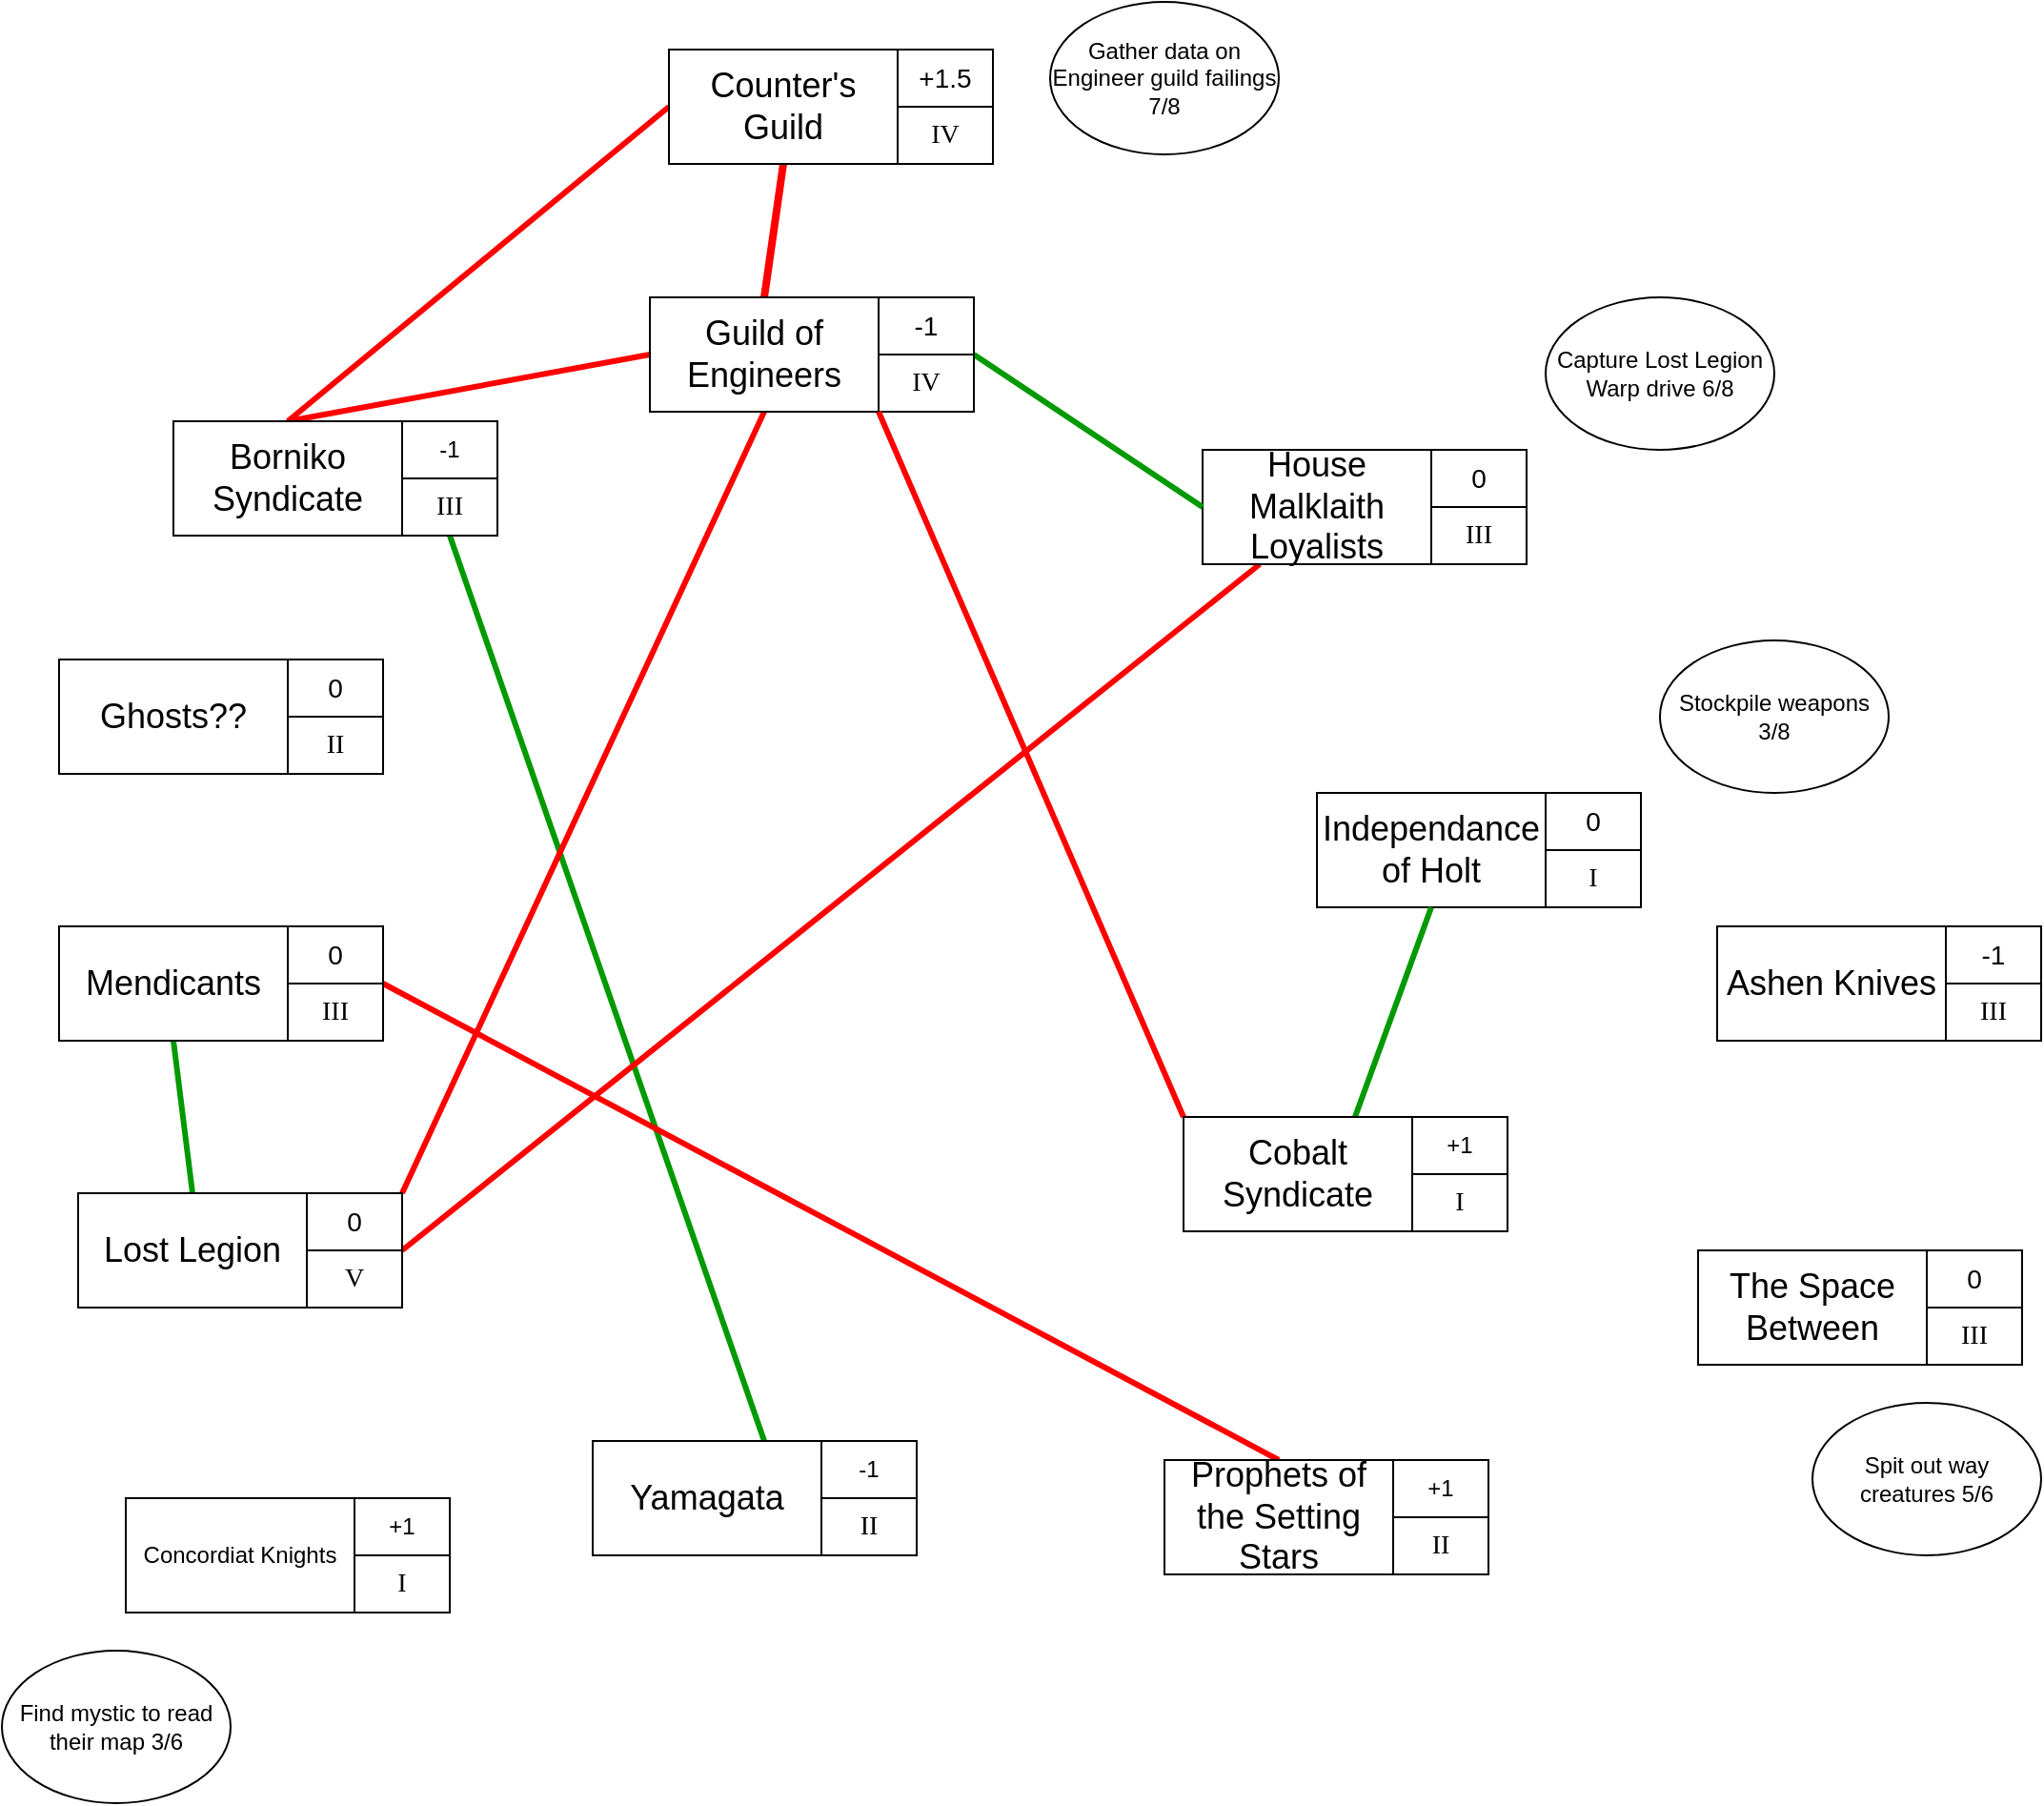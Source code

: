 <mxfile version="15.4.1" type="github">
  <diagram id="KgzFzYW3JRcv5cXBahwz" name="Page-1">
    <mxGraphModel dx="1422" dy="1920" grid="1" gridSize="10" guides="1" tooltips="1" connect="1" arrows="1" fold="1" page="1" pageScale="1" pageWidth="850" pageHeight="1100" math="0" shadow="0">
      <root>
        <mxCell id="0" />
        <mxCell id="1" parent="0" />
        <mxCell id="65nMzep6q61FSym4G3b8-38" style="edgeStyle=none;rounded=0;jumpSize=13;orthogonalLoop=1;jettySize=auto;html=1;exitX=0.5;exitY=0;exitDx=0;exitDy=0;entryX=0;entryY=0.5;entryDx=0;entryDy=0;endArrow=none;endFill=0;strokeColor=#FF0000;strokeWidth=3;" parent="1" source="65nMzep6q61FSym4G3b8-1" target="65nMzep6q61FSym4G3b8-17" edge="1">
          <mxGeometry relative="1" as="geometry" />
        </mxCell>
        <mxCell id="sFyQtC-OYI_YycXrSOeD-6" style="rounded=0;orthogonalLoop=1;jettySize=auto;html=1;exitX=0.5;exitY=0;exitDx=0;exitDy=0;entryX=0;entryY=0.5;entryDx=0;entryDy=0;fillColor=#f8cecc;strokeColor=#FF0000;endArrow=none;endFill=0;strokeWidth=3;" parent="1" source="65nMzep6q61FSym4G3b8-1" target="sFyQtC-OYI_YycXrSOeD-2" edge="1">
          <mxGeometry relative="1" as="geometry" />
        </mxCell>
        <mxCell id="65nMzep6q61FSym4G3b8-1" value="&lt;font style=&quot;font-size: 18px&quot;&gt;Borniko Syndicate&lt;/font&gt;" style="rounded=0;whiteSpace=wrap;html=1;" parent="1" vertex="1">
          <mxGeometry x="180" y="125" width="120" height="60" as="geometry" />
        </mxCell>
        <mxCell id="65nMzep6q61FSym4G3b8-3" value="&lt;div&gt;-1&lt;/div&gt;" style="rounded=0;whiteSpace=wrap;html=1;" parent="1" vertex="1">
          <mxGeometry x="300" y="125" width="50" height="30" as="geometry" />
        </mxCell>
        <mxCell id="65nMzep6q61FSym4G3b8-40" style="edgeStyle=none;rounded=0;jumpSize=13;orthogonalLoop=1;jettySize=auto;html=1;exitX=0.5;exitY=1;exitDx=0;exitDy=0;entryX=0.75;entryY=0;entryDx=0;entryDy=0;endArrow=none;endFill=0;strokeWidth=3;strokeColor=#009900;" parent="1" source="65nMzep6q61FSym4G3b8-4" target="65nMzep6q61FSym4G3b8-20" edge="1">
          <mxGeometry relative="1" as="geometry" />
        </mxCell>
        <mxCell id="65nMzep6q61FSym4G3b8-4" value="&lt;font face=&quot;Times New Roman&quot;&gt;&lt;span style=&quot;font-size: 14px&quot;&gt;III&lt;/span&gt;&lt;/font&gt;" style="rounded=0;whiteSpace=wrap;html=1;" parent="1" vertex="1">
          <mxGeometry x="300" y="155" width="50" height="30" as="geometry" />
        </mxCell>
        <mxCell id="65nMzep6q61FSym4G3b8-5" value="&lt;font style=&quot;font-size: 18px&quot;&gt;Ghosts??&lt;/font&gt;" style="rounded=0;whiteSpace=wrap;html=1;" parent="1" vertex="1">
          <mxGeometry x="120" y="250" width="120" height="60" as="geometry" />
        </mxCell>
        <mxCell id="65nMzep6q61FSym4G3b8-6" value="&lt;font style=&quot;font-size: 14px&quot;&gt;0&lt;/font&gt;" style="rounded=0;whiteSpace=wrap;html=1;" parent="1" vertex="1">
          <mxGeometry x="240" y="250" width="50" height="30" as="geometry" />
        </mxCell>
        <mxCell id="65nMzep6q61FSym4G3b8-7" value="&lt;font face=&quot;Times New Roman&quot; style=&quot;font-size: 14px&quot;&gt;II&lt;/font&gt;" style="rounded=0;whiteSpace=wrap;html=1;" parent="1" vertex="1">
          <mxGeometry x="240" y="280" width="50" height="30" as="geometry" />
        </mxCell>
        <mxCell id="65nMzep6q61FSym4G3b8-32" style="edgeStyle=none;rounded=0;orthogonalLoop=1;jettySize=auto;html=1;exitX=0.5;exitY=1;exitDx=0;exitDy=0;entryX=0.5;entryY=0;entryDx=0;entryDy=0;endArrow=none;endFill=0;fillColor=#d5e8d4;jumpSize=13;strokeWidth=3;strokeColor=#009900;" parent="1" source="65nMzep6q61FSym4G3b8-8" target="65nMzep6q61FSym4G3b8-11" edge="1">
          <mxGeometry relative="1" as="geometry" />
        </mxCell>
        <mxCell id="65nMzep6q61FSym4G3b8-8" value="&lt;font style=&quot;font-size: 18px&quot;&gt;Mendicants&lt;/font&gt;" style="rounded=0;whiteSpace=wrap;html=1;" parent="1" vertex="1">
          <mxGeometry x="120" y="390" width="120" height="60" as="geometry" />
        </mxCell>
        <mxCell id="65nMzep6q61FSym4G3b8-36" style="edgeStyle=none;rounded=0;jumpSize=13;orthogonalLoop=1;jettySize=auto;html=1;exitX=1;exitY=1;exitDx=0;exitDy=0;entryX=0.5;entryY=0;entryDx=0;entryDy=0;endArrow=none;endFill=0;strokeColor=#FF0000;strokeWidth=3;" parent="1" source="65nMzep6q61FSym4G3b8-9" target="65nMzep6q61FSym4G3b8-26" edge="1">
          <mxGeometry relative="1" as="geometry" />
        </mxCell>
        <mxCell id="65nMzep6q61FSym4G3b8-9" value="&lt;font style=&quot;font-size: 14px&quot;&gt;0&lt;/font&gt;" style="rounded=0;whiteSpace=wrap;html=1;" parent="1" vertex="1">
          <mxGeometry x="240" y="390" width="50" height="30" as="geometry" />
        </mxCell>
        <mxCell id="65nMzep6q61FSym4G3b8-10" value="&lt;font face=&quot;Times New Roman&quot; style=&quot;font-size: 14px&quot;&gt;III&lt;/font&gt;" style="rounded=0;whiteSpace=wrap;html=1;" parent="1" vertex="1">
          <mxGeometry x="240" y="420" width="50" height="30" as="geometry" />
        </mxCell>
        <mxCell id="65nMzep6q61FSym4G3b8-11" value="&lt;font style=&quot;font-size: 18px&quot;&gt;Lost Legion&lt;/font&gt;" style="rounded=0;whiteSpace=wrap;html=1;" parent="1" vertex="1">
          <mxGeometry x="130" y="530" width="120" height="60" as="geometry" />
        </mxCell>
        <mxCell id="65nMzep6q61FSym4G3b8-35" style="edgeStyle=none;rounded=0;jumpSize=13;orthogonalLoop=1;jettySize=auto;html=1;exitX=1;exitY=1;exitDx=0;exitDy=0;entryX=0.25;entryY=1;entryDx=0;entryDy=0;endArrow=none;endFill=0;strokeWidth=3;strokeColor=#FF0000;" parent="1" source="65nMzep6q61FSym4G3b8-12" target="65nMzep6q61FSym4G3b8-14" edge="1">
          <mxGeometry relative="1" as="geometry" />
        </mxCell>
        <mxCell id="65nMzep6q61FSym4G3b8-37" style="edgeStyle=none;rounded=0;jumpSize=13;orthogonalLoop=1;jettySize=auto;html=1;exitX=1;exitY=0;exitDx=0;exitDy=0;entryX=0.5;entryY=1;entryDx=0;entryDy=0;endArrow=none;endFill=0;strokeColor=#FF0000;strokeWidth=3;" parent="1" source="65nMzep6q61FSym4G3b8-12" target="65nMzep6q61FSym4G3b8-17" edge="1">
          <mxGeometry relative="1" as="geometry" />
        </mxCell>
        <mxCell id="65nMzep6q61FSym4G3b8-12" value="&lt;font style=&quot;font-size: 14px&quot;&gt;0&lt;/font&gt;" style="rounded=0;whiteSpace=wrap;html=1;" parent="1" vertex="1">
          <mxGeometry x="250" y="530" width="50" height="30" as="geometry" />
        </mxCell>
        <mxCell id="65nMzep6q61FSym4G3b8-13" value="&lt;font face=&quot;Times New Roman&quot; style=&quot;font-size: 14px&quot;&gt;V&lt;/font&gt;" style="rounded=0;whiteSpace=wrap;html=1;" parent="1" vertex="1">
          <mxGeometry x="250" y="560" width="50" height="30" as="geometry" />
        </mxCell>
        <mxCell id="65nMzep6q61FSym4G3b8-14" value="&lt;span style=&quot;font-size: 18px&quot;&gt;House Malklaith Loyalists&lt;/span&gt;" style="rounded=0;whiteSpace=wrap;html=1;" parent="1" vertex="1">
          <mxGeometry x="720" y="140" width="120" height="60" as="geometry" />
        </mxCell>
        <mxCell id="65nMzep6q61FSym4G3b8-15" value="&lt;font style=&quot;font-size: 14px&quot;&gt;0&lt;/font&gt;" style="rounded=0;whiteSpace=wrap;html=1;" parent="1" vertex="1">
          <mxGeometry x="840" y="140" width="50" height="30" as="geometry" />
        </mxCell>
        <mxCell id="65nMzep6q61FSym4G3b8-16" value="&lt;font face=&quot;Times New Roman&quot; style=&quot;font-size: 14px&quot;&gt;III&lt;/font&gt;" style="rounded=0;whiteSpace=wrap;html=1;" parent="1" vertex="1">
          <mxGeometry x="840" y="170" width="50" height="30" as="geometry" />
        </mxCell>
        <mxCell id="sFyQtC-OYI_YycXrSOeD-7" style="edgeStyle=none;rounded=0;orthogonalLoop=1;jettySize=auto;html=1;exitX=0.5;exitY=0;exitDx=0;exitDy=0;entryX=0.5;entryY=1;entryDx=0;entryDy=0;endArrow=none;endFill=0;strokeWidth=4;strokeColor=#FF0000;" parent="1" source="65nMzep6q61FSym4G3b8-17" target="sFyQtC-OYI_YycXrSOeD-2" edge="1">
          <mxGeometry relative="1" as="geometry" />
        </mxCell>
        <mxCell id="65nMzep6q61FSym4G3b8-17" value="&lt;span style=&quot;font-size: 18px&quot;&gt;Guild of Engineers&lt;/span&gt;" style="rounded=0;whiteSpace=wrap;html=1;" parent="1" vertex="1">
          <mxGeometry x="430" y="60" width="120" height="60" as="geometry" />
        </mxCell>
        <mxCell id="65nMzep6q61FSym4G3b8-33" style="edgeStyle=none;rounded=0;jumpSize=13;orthogonalLoop=1;jettySize=auto;html=1;exitX=1;exitY=1;exitDx=0;exitDy=0;entryX=0;entryY=0.5;entryDx=0;entryDy=0;endArrow=none;endFill=0;strokeColor=#009900;strokeWidth=3;" parent="1" source="65nMzep6q61FSym4G3b8-18" target="65nMzep6q61FSym4G3b8-14" edge="1">
          <mxGeometry relative="1" as="geometry" />
        </mxCell>
        <mxCell id="65nMzep6q61FSym4G3b8-18" value="&lt;font style=&quot;font-size: 14px&quot;&gt;-1&lt;/font&gt;" style="rounded=0;whiteSpace=wrap;html=1;" parent="1" vertex="1">
          <mxGeometry x="550" y="60" width="50" height="30" as="geometry" />
        </mxCell>
        <mxCell id="65nMzep6q61FSym4G3b8-19" value="&lt;font face=&quot;Times New Roman&quot; style=&quot;font-size: 14px&quot;&gt;IV&lt;/font&gt;" style="rounded=0;whiteSpace=wrap;html=1;" parent="1" vertex="1">
          <mxGeometry x="550" y="90" width="50" height="30" as="geometry" />
        </mxCell>
        <mxCell id="65nMzep6q61FSym4G3b8-20" value="&lt;span style=&quot;font-size: 18px&quot;&gt;Yamagata&lt;/span&gt;" style="rounded=0;whiteSpace=wrap;html=1;" parent="1" vertex="1">
          <mxGeometry x="400" y="660" width="120" height="60" as="geometry" />
        </mxCell>
        <mxCell id="65nMzep6q61FSym4G3b8-21" value="-1" style="rounded=0;whiteSpace=wrap;html=1;" parent="1" vertex="1">
          <mxGeometry x="520" y="660" width="50" height="30" as="geometry" />
        </mxCell>
        <mxCell id="65nMzep6q61FSym4G3b8-22" value="&lt;font face=&quot;Times New Roman&quot; style=&quot;font-size: 14px&quot;&gt;II&lt;/font&gt;" style="rounded=0;whiteSpace=wrap;html=1;" parent="1" vertex="1">
          <mxGeometry x="520" y="690" width="50" height="30" as="geometry" />
        </mxCell>
        <mxCell id="65nMzep6q61FSym4G3b8-23" value="&lt;span style=&quot;font-size: 18px&quot;&gt;Independance of Holt&lt;/span&gt;" style="rounded=0;whiteSpace=wrap;html=1;" parent="1" vertex="1">
          <mxGeometry x="780" y="320" width="120" height="60" as="geometry" />
        </mxCell>
        <mxCell id="65nMzep6q61FSym4G3b8-24" value="&lt;font style=&quot;font-size: 14px&quot;&gt;0&lt;/font&gt;" style="rounded=0;whiteSpace=wrap;html=1;" parent="1" vertex="1">
          <mxGeometry x="900" y="320" width="50" height="30" as="geometry" />
        </mxCell>
        <mxCell id="65nMzep6q61FSym4G3b8-25" value="&lt;font face=&quot;Times New Roman&quot; style=&quot;font-size: 14px&quot;&gt;I&lt;/font&gt;" style="rounded=0;whiteSpace=wrap;html=1;" parent="1" vertex="1">
          <mxGeometry x="900" y="350" width="50" height="30" as="geometry" />
        </mxCell>
        <mxCell id="65nMzep6q61FSym4G3b8-26" value="&lt;span style=&quot;font-size: 18px&quot;&gt;Prophets of the Setting Stars&lt;/span&gt;" style="rounded=0;whiteSpace=wrap;html=1;" parent="1" vertex="1">
          <mxGeometry x="700" y="670" width="120" height="60" as="geometry" />
        </mxCell>
        <mxCell id="65nMzep6q61FSym4G3b8-27" value="&lt;div&gt;+1&lt;/div&gt;" style="rounded=0;whiteSpace=wrap;html=1;" parent="1" vertex="1">
          <mxGeometry x="820" y="670" width="50" height="30" as="geometry" />
        </mxCell>
        <mxCell id="65nMzep6q61FSym4G3b8-28" value="&lt;font face=&quot;Times New Roman&quot; style=&quot;font-size: 14px&quot;&gt;II&lt;/font&gt;" style="rounded=0;whiteSpace=wrap;html=1;" parent="1" vertex="1">
          <mxGeometry x="820" y="700" width="50" height="30" as="geometry" />
        </mxCell>
        <mxCell id="65nMzep6q61FSym4G3b8-34" style="edgeStyle=none;rounded=0;jumpSize=13;orthogonalLoop=1;jettySize=auto;html=1;exitX=0.75;exitY=0;exitDx=0;exitDy=0;entryX=0.5;entryY=1;entryDx=0;entryDy=0;endArrow=none;endFill=0;strokeColor=#009900;strokeWidth=3;" parent="1" source="65nMzep6q61FSym4G3b8-29" target="65nMzep6q61FSym4G3b8-23" edge="1">
          <mxGeometry relative="1" as="geometry" />
        </mxCell>
        <mxCell id="65nMzep6q61FSym4G3b8-39" style="edgeStyle=none;rounded=0;jumpSize=13;orthogonalLoop=1;jettySize=auto;html=1;exitX=0;exitY=0;exitDx=0;exitDy=0;entryX=1;entryY=1;entryDx=0;entryDy=0;endArrow=none;endFill=0;strokeColor=#FF0000;strokeWidth=3;" parent="1" source="65nMzep6q61FSym4G3b8-29" target="65nMzep6q61FSym4G3b8-17" edge="1">
          <mxGeometry relative="1" as="geometry" />
        </mxCell>
        <mxCell id="65nMzep6q61FSym4G3b8-29" value="&lt;span style=&quot;font-size: 18px&quot;&gt;Cobalt Syndicate&lt;/span&gt;" style="rounded=0;whiteSpace=wrap;html=1;" parent="1" vertex="1">
          <mxGeometry x="710" y="490" width="120" height="60" as="geometry" />
        </mxCell>
        <mxCell id="65nMzep6q61FSym4G3b8-30" value="+1" style="rounded=0;whiteSpace=wrap;html=1;" parent="1" vertex="1">
          <mxGeometry x="830" y="490" width="50" height="30" as="geometry" />
        </mxCell>
        <mxCell id="65nMzep6q61FSym4G3b8-31" value="&lt;font face=&quot;Times New Roman&quot;&gt;&lt;span style=&quot;font-size: 14px&quot;&gt;I&lt;/span&gt;&lt;/font&gt;" style="rounded=0;whiteSpace=wrap;html=1;" parent="1" vertex="1">
          <mxGeometry x="830" y="520" width="50" height="30" as="geometry" />
        </mxCell>
        <mxCell id="0qpnmVagbFamdHzVR8-X-1" value="Concordiat Knights" style="rounded=0;whiteSpace=wrap;html=1;" parent="1" vertex="1">
          <mxGeometry x="155" y="690" width="120" height="60" as="geometry" />
        </mxCell>
        <mxCell id="0qpnmVagbFamdHzVR8-X-2" value="+1" style="rounded=0;whiteSpace=wrap;html=1;" parent="1" vertex="1">
          <mxGeometry x="275" y="690" width="50" height="30" as="geometry" />
        </mxCell>
        <mxCell id="0qpnmVagbFamdHzVR8-X-3" value="&lt;font face=&quot;Times New Roman&quot; style=&quot;font-size: 14px&quot;&gt;I&lt;/font&gt;" style="rounded=0;whiteSpace=wrap;html=1;" parent="1" vertex="1">
          <mxGeometry x="275" y="720" width="50" height="30" as="geometry" />
        </mxCell>
        <mxCell id="sFyQtC-OYI_YycXrSOeD-1" value="Find mystic to read their map 3/6" style="ellipse;whiteSpace=wrap;html=1;" parent="1" vertex="1">
          <mxGeometry x="90" y="770" width="120" height="80" as="geometry" />
        </mxCell>
        <mxCell id="sFyQtC-OYI_YycXrSOeD-2" value="&lt;span style=&quot;font-size: 18px&quot;&gt;Counter&#39;s Guild&lt;/span&gt;" style="rounded=0;whiteSpace=wrap;html=1;" parent="1" vertex="1">
          <mxGeometry x="440" y="-70" width="120" height="60" as="geometry" />
        </mxCell>
        <mxCell id="sFyQtC-OYI_YycXrSOeD-3" value="&lt;font style=&quot;font-size: 14px&quot;&gt;+1.5&lt;/font&gt;" style="rounded=0;whiteSpace=wrap;html=1;" parent="1" vertex="1">
          <mxGeometry x="560" y="-70" width="50" height="30" as="geometry" />
        </mxCell>
        <mxCell id="sFyQtC-OYI_YycXrSOeD-4" value="&lt;font face=&quot;Times New Roman&quot; style=&quot;font-size: 14px&quot;&gt;IV&lt;/font&gt;" style="rounded=0;whiteSpace=wrap;html=1;" parent="1" vertex="1">
          <mxGeometry x="560" y="-40" width="50" height="30" as="geometry" />
        </mxCell>
        <mxCell id="sFyQtC-OYI_YycXrSOeD-8" value="Gather data on Engineer guild failings 7/8" style="ellipse;whiteSpace=wrap;html=1;" parent="1" vertex="1">
          <mxGeometry x="640" y="-95" width="120" height="80" as="geometry" />
        </mxCell>
        <mxCell id="sFyQtC-OYI_YycXrSOeD-9" value="Stockpile weapons 3/8" style="ellipse;whiteSpace=wrap;html=1;" parent="1" vertex="1">
          <mxGeometry x="960" y="240" width="120" height="80" as="geometry" />
        </mxCell>
        <mxCell id="sFyQtC-OYI_YycXrSOeD-10" value="Capture Lost Legion Warp drive 6/8" style="ellipse;whiteSpace=wrap;html=1;" parent="1" vertex="1">
          <mxGeometry x="900" y="60" width="120" height="80" as="geometry" />
        </mxCell>
        <mxCell id="eAVqtPFcq18wmJxdQZ_S-1" value="&lt;span style=&quot;font-size: 18px&quot;&gt;The Space Between&lt;/span&gt;" style="rounded=0;whiteSpace=wrap;html=1;" parent="1" vertex="1">
          <mxGeometry x="980" y="560" width="120" height="60" as="geometry" />
        </mxCell>
        <mxCell id="eAVqtPFcq18wmJxdQZ_S-2" value="&lt;font style=&quot;font-size: 14px&quot;&gt;0&lt;/font&gt;" style="rounded=0;whiteSpace=wrap;html=1;" parent="1" vertex="1">
          <mxGeometry x="1100" y="560" width="50" height="30" as="geometry" />
        </mxCell>
        <mxCell id="eAVqtPFcq18wmJxdQZ_S-3" value="&lt;font face=&quot;Times New Roman&quot; style=&quot;font-size: 14px&quot;&gt;III&lt;/font&gt;" style="rounded=0;whiteSpace=wrap;html=1;" parent="1" vertex="1">
          <mxGeometry x="1100" y="590" width="50" height="30" as="geometry" />
        </mxCell>
        <mxCell id="eAVqtPFcq18wmJxdQZ_S-4" value="&lt;span style=&quot;font-size: 18px&quot;&gt;Ashen Knives&lt;/span&gt;" style="rounded=0;whiteSpace=wrap;html=1;" parent="1" vertex="1">
          <mxGeometry x="990" y="390" width="120" height="60" as="geometry" />
        </mxCell>
        <mxCell id="eAVqtPFcq18wmJxdQZ_S-5" value="&lt;font style=&quot;font-size: 14px&quot;&gt;-1&lt;/font&gt;" style="rounded=0;whiteSpace=wrap;html=1;" parent="1" vertex="1">
          <mxGeometry x="1110" y="390" width="50" height="30" as="geometry" />
        </mxCell>
        <mxCell id="eAVqtPFcq18wmJxdQZ_S-6" value="&lt;font face=&quot;Times New Roman&quot; style=&quot;font-size: 14px&quot;&gt;III&lt;/font&gt;" style="rounded=0;whiteSpace=wrap;html=1;" parent="1" vertex="1">
          <mxGeometry x="1110" y="420" width="50" height="30" as="geometry" />
        </mxCell>
        <mxCell id="7EXpZXi9Fp8Gn1IL8uCp-1" value="Spit out way creatures 5/6" style="ellipse;whiteSpace=wrap;html=1;" parent="1" vertex="1">
          <mxGeometry x="1040" y="640" width="120" height="80" as="geometry" />
        </mxCell>
      </root>
    </mxGraphModel>
  </diagram>
</mxfile>
